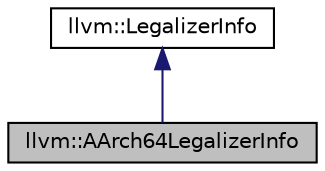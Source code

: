 digraph "llvm::AArch64LegalizerInfo"
{
 // LATEX_PDF_SIZE
  bgcolor="transparent";
  edge [fontname="Helvetica",fontsize="10",labelfontname="Helvetica",labelfontsize="10"];
  node [fontname="Helvetica",fontsize="10",shape="box"];
  Node1 [label="llvm::AArch64LegalizerInfo",height=0.2,width=0.4,color="black", fillcolor="grey75", style="filled", fontcolor="black",tooltip="This class provides the information for the target register banks."];
  Node2 -> Node1 [dir="back",color="midnightblue",fontsize="10",style="solid",fontname="Helvetica"];
  Node2 [label="llvm::LegalizerInfo",height=0.2,width=0.4,color="black",URL="$classllvm_1_1LegalizerInfo.html",tooltip=" "];
}
